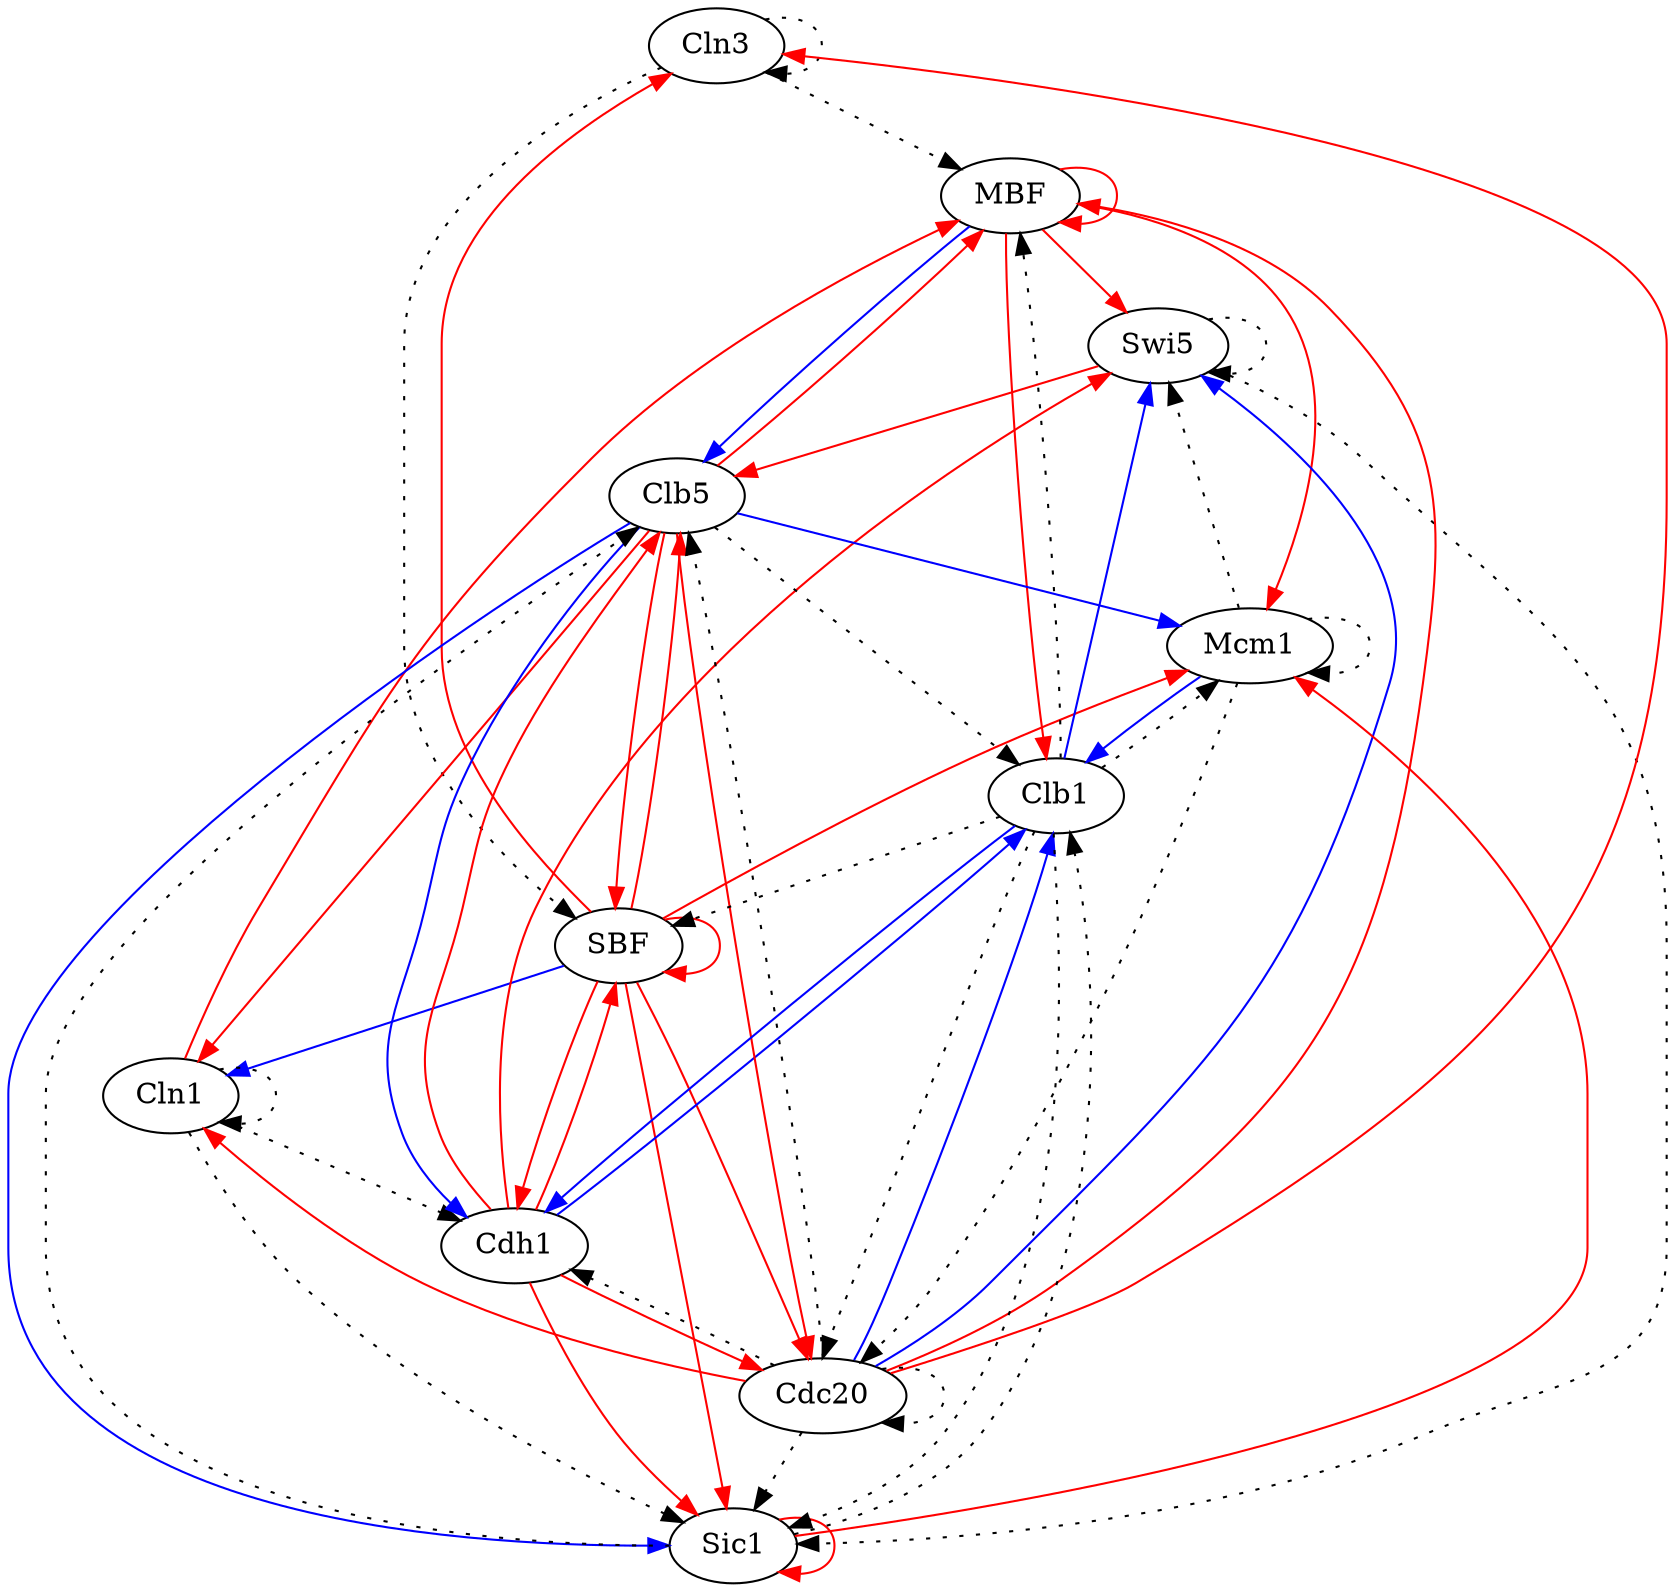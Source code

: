 // Grafos-Spellman11
digraph {
	YAL040C [label=Cln3]
	YDL056W [label=MBF]
	YER111C [label=SBF]
	YMR199W [label=Cln1]
	YGL003C [label=Cdh1]
	YDR146C [label=Swi5]
	YGL116W [label=Cdc20]
	YPR120C [label=Clb5]
	YLR079W [label=Sic1]
	YGR108W [label=Clb1]
	YMR043W [label=Mcm1]
	YAL040C -> YAL040C [style=dotted]
	YAL040C -> YDL056W [style=dotted]
	YAL040C -> YER111C [style=dotted]
	YDL056W -> YDL056W [color=red]
	YDL056W -> YDR146C [color=red]
	YDL056W -> YPR120C [color=blue]
	YDL056W -> YGR108W [color=red]
	YDL056W -> YMR043W [color=red]
	YER111C -> YAL040C [color=red]
	YER111C -> YER111C [color=red]
	YER111C -> YMR199W [color=blue]
	YER111C -> YGL003C [color=red]
	YER111C -> YGL116W [color=red]
	YER111C -> YPR120C [color=red]
	YER111C -> YLR079W [color=red]
	YER111C -> YMR043W [color=red]
	YMR199W -> YDL056W [color=red]
	YMR199W -> YMR199W [style=dotted]
	YMR199W -> YGL003C [style=dotted]
	YMR199W -> YLR079W [style=dotted]
	YGL003C -> YER111C [color=red]
	YGL003C -> YDR146C [color=red]
	YGL003C -> YGL116W [color=red]
	YGL003C -> YPR120C [color=red]
	YGL003C -> YLR079W [color=red]
	YGL003C -> YGR108W [color=blue]
	YDR146C -> YDR146C [style=dotted]
	YDR146C -> YPR120C [color=red]
	YDR146C -> YLR079W [style=dotted]
	YGL116W -> YAL040C [color=red]
	YGL116W -> YDL056W [color=red]
	YGL116W -> YMR199W [color=red]
	YGL116W -> YGL003C [style=dotted]
	YGL116W -> YDR146C [color=blue]
	YGL116W -> YGL116W [style=dotted]
	YGL116W -> YPR120C [style=dotted]
	YGL116W -> YLR079W [style=dotted]
	YGL116W -> YGR108W [color=blue]
	YPR120C -> YDL056W [color=red]
	YPR120C -> YER111C [color=red]
	YPR120C -> YMR199W [color=red]
	YPR120C -> YGL003C [color=blue]
	YPR120C -> YGL116W [color=red]
	YPR120C -> YLR079W [color=blue]
	YPR120C -> YGR108W [style=dotted]
	YPR120C -> YMR043W [color=blue]
	YLR079W -> YPR120C [style=dotted]
	YLR079W -> YLR079W [color=red]
	YLR079W -> YGR108W [style=dotted]
	YLR079W -> YMR043W [color=red]
	YGR108W -> YDL056W [style=dotted]
	YGR108W -> YER111C [style=dotted]
	YGR108W -> YGL003C [color=blue]
	YGR108W -> YDR146C [color=blue]
	YGR108W -> YGL116W [style=dotted]
	YGR108W -> YLR079W [style=dotted]
	YGR108W -> YMR043W [style=dotted]
	YMR043W -> YDR146C [style=dotted]
	YMR043W -> YGL116W [style=dotted]
	YMR043W -> YGR108W [color=blue]
	YMR043W -> YMR043W [style=dotted]
}
